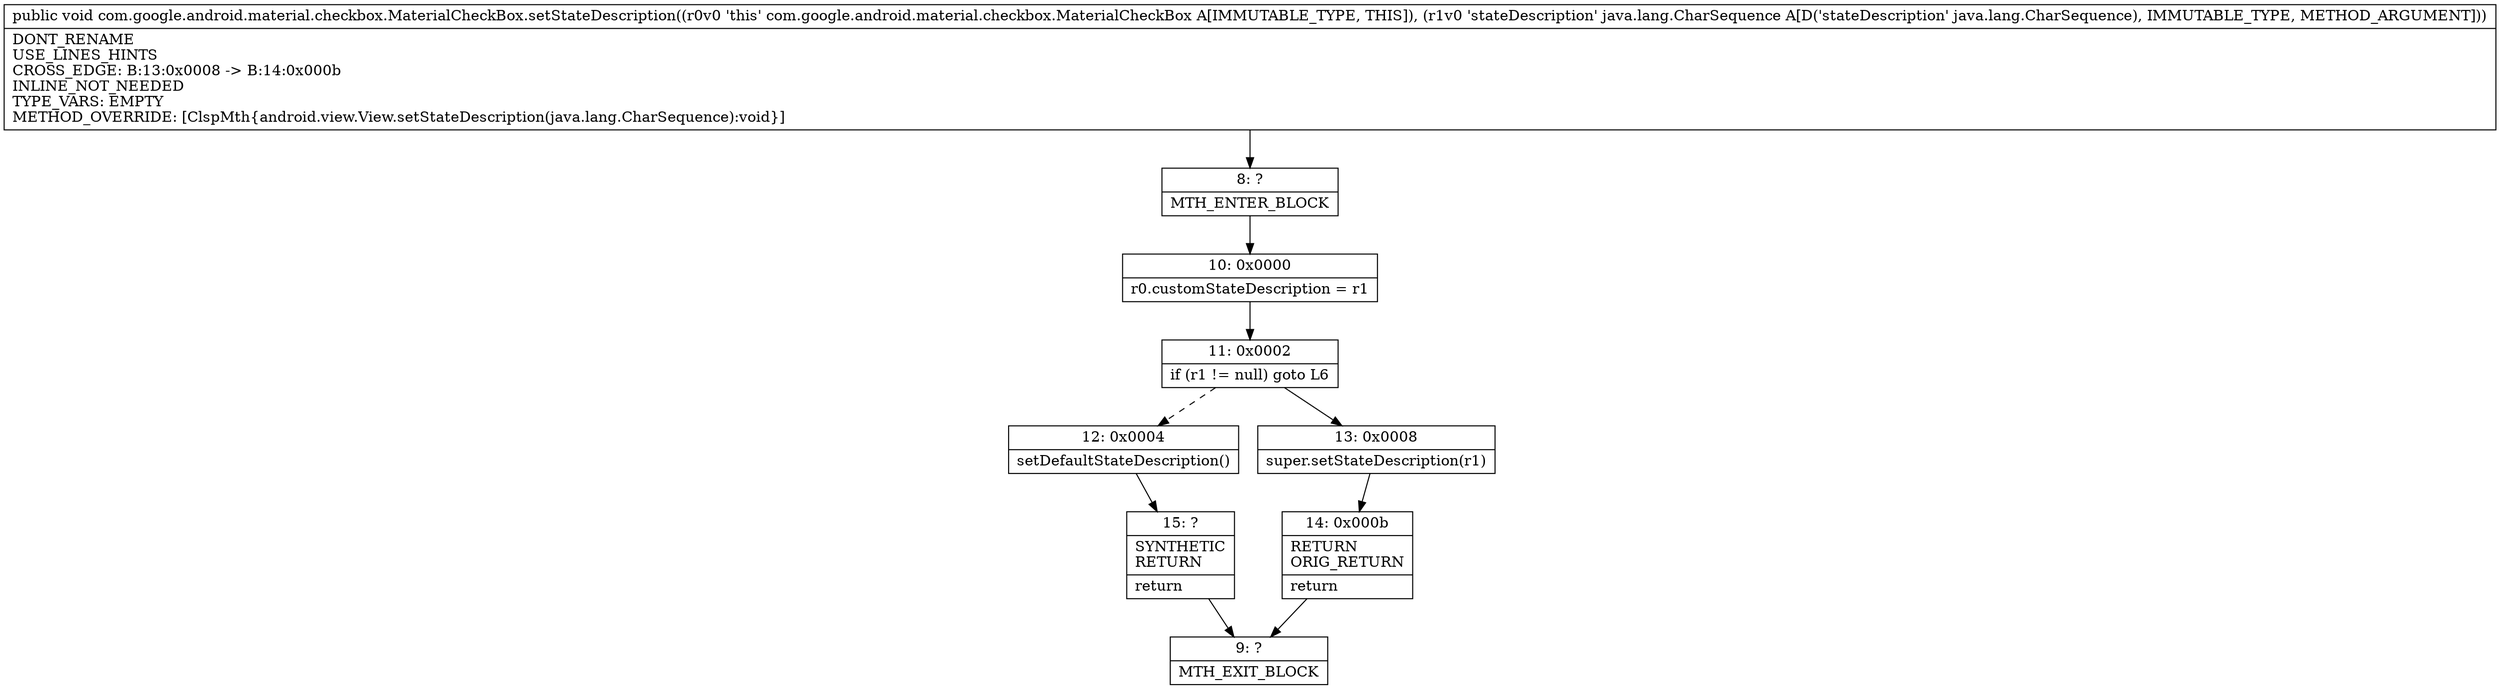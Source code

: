 digraph "CFG forcom.google.android.material.checkbox.MaterialCheckBox.setStateDescription(Ljava\/lang\/CharSequence;)V" {
Node_8 [shape=record,label="{8\:\ ?|MTH_ENTER_BLOCK\l}"];
Node_10 [shape=record,label="{10\:\ 0x0000|r0.customStateDescription = r1\l}"];
Node_11 [shape=record,label="{11\:\ 0x0002|if (r1 != null) goto L6\l}"];
Node_12 [shape=record,label="{12\:\ 0x0004|setDefaultStateDescription()\l}"];
Node_15 [shape=record,label="{15\:\ ?|SYNTHETIC\lRETURN\l|return\l}"];
Node_9 [shape=record,label="{9\:\ ?|MTH_EXIT_BLOCK\l}"];
Node_13 [shape=record,label="{13\:\ 0x0008|super.setStateDescription(r1)\l}"];
Node_14 [shape=record,label="{14\:\ 0x000b|RETURN\lORIG_RETURN\l|return\l}"];
MethodNode[shape=record,label="{public void com.google.android.material.checkbox.MaterialCheckBox.setStateDescription((r0v0 'this' com.google.android.material.checkbox.MaterialCheckBox A[IMMUTABLE_TYPE, THIS]), (r1v0 'stateDescription' java.lang.CharSequence A[D('stateDescription' java.lang.CharSequence), IMMUTABLE_TYPE, METHOD_ARGUMENT]))  | DONT_RENAME\lUSE_LINES_HINTS\lCROSS_EDGE: B:13:0x0008 \-\> B:14:0x000b\lINLINE_NOT_NEEDED\lTYPE_VARS: EMPTY\lMETHOD_OVERRIDE: [ClspMth\{android.view.View.setStateDescription(java.lang.CharSequence):void\}]\l}"];
MethodNode -> Node_8;Node_8 -> Node_10;
Node_10 -> Node_11;
Node_11 -> Node_12[style=dashed];
Node_11 -> Node_13;
Node_12 -> Node_15;
Node_15 -> Node_9;
Node_13 -> Node_14;
Node_14 -> Node_9;
}

